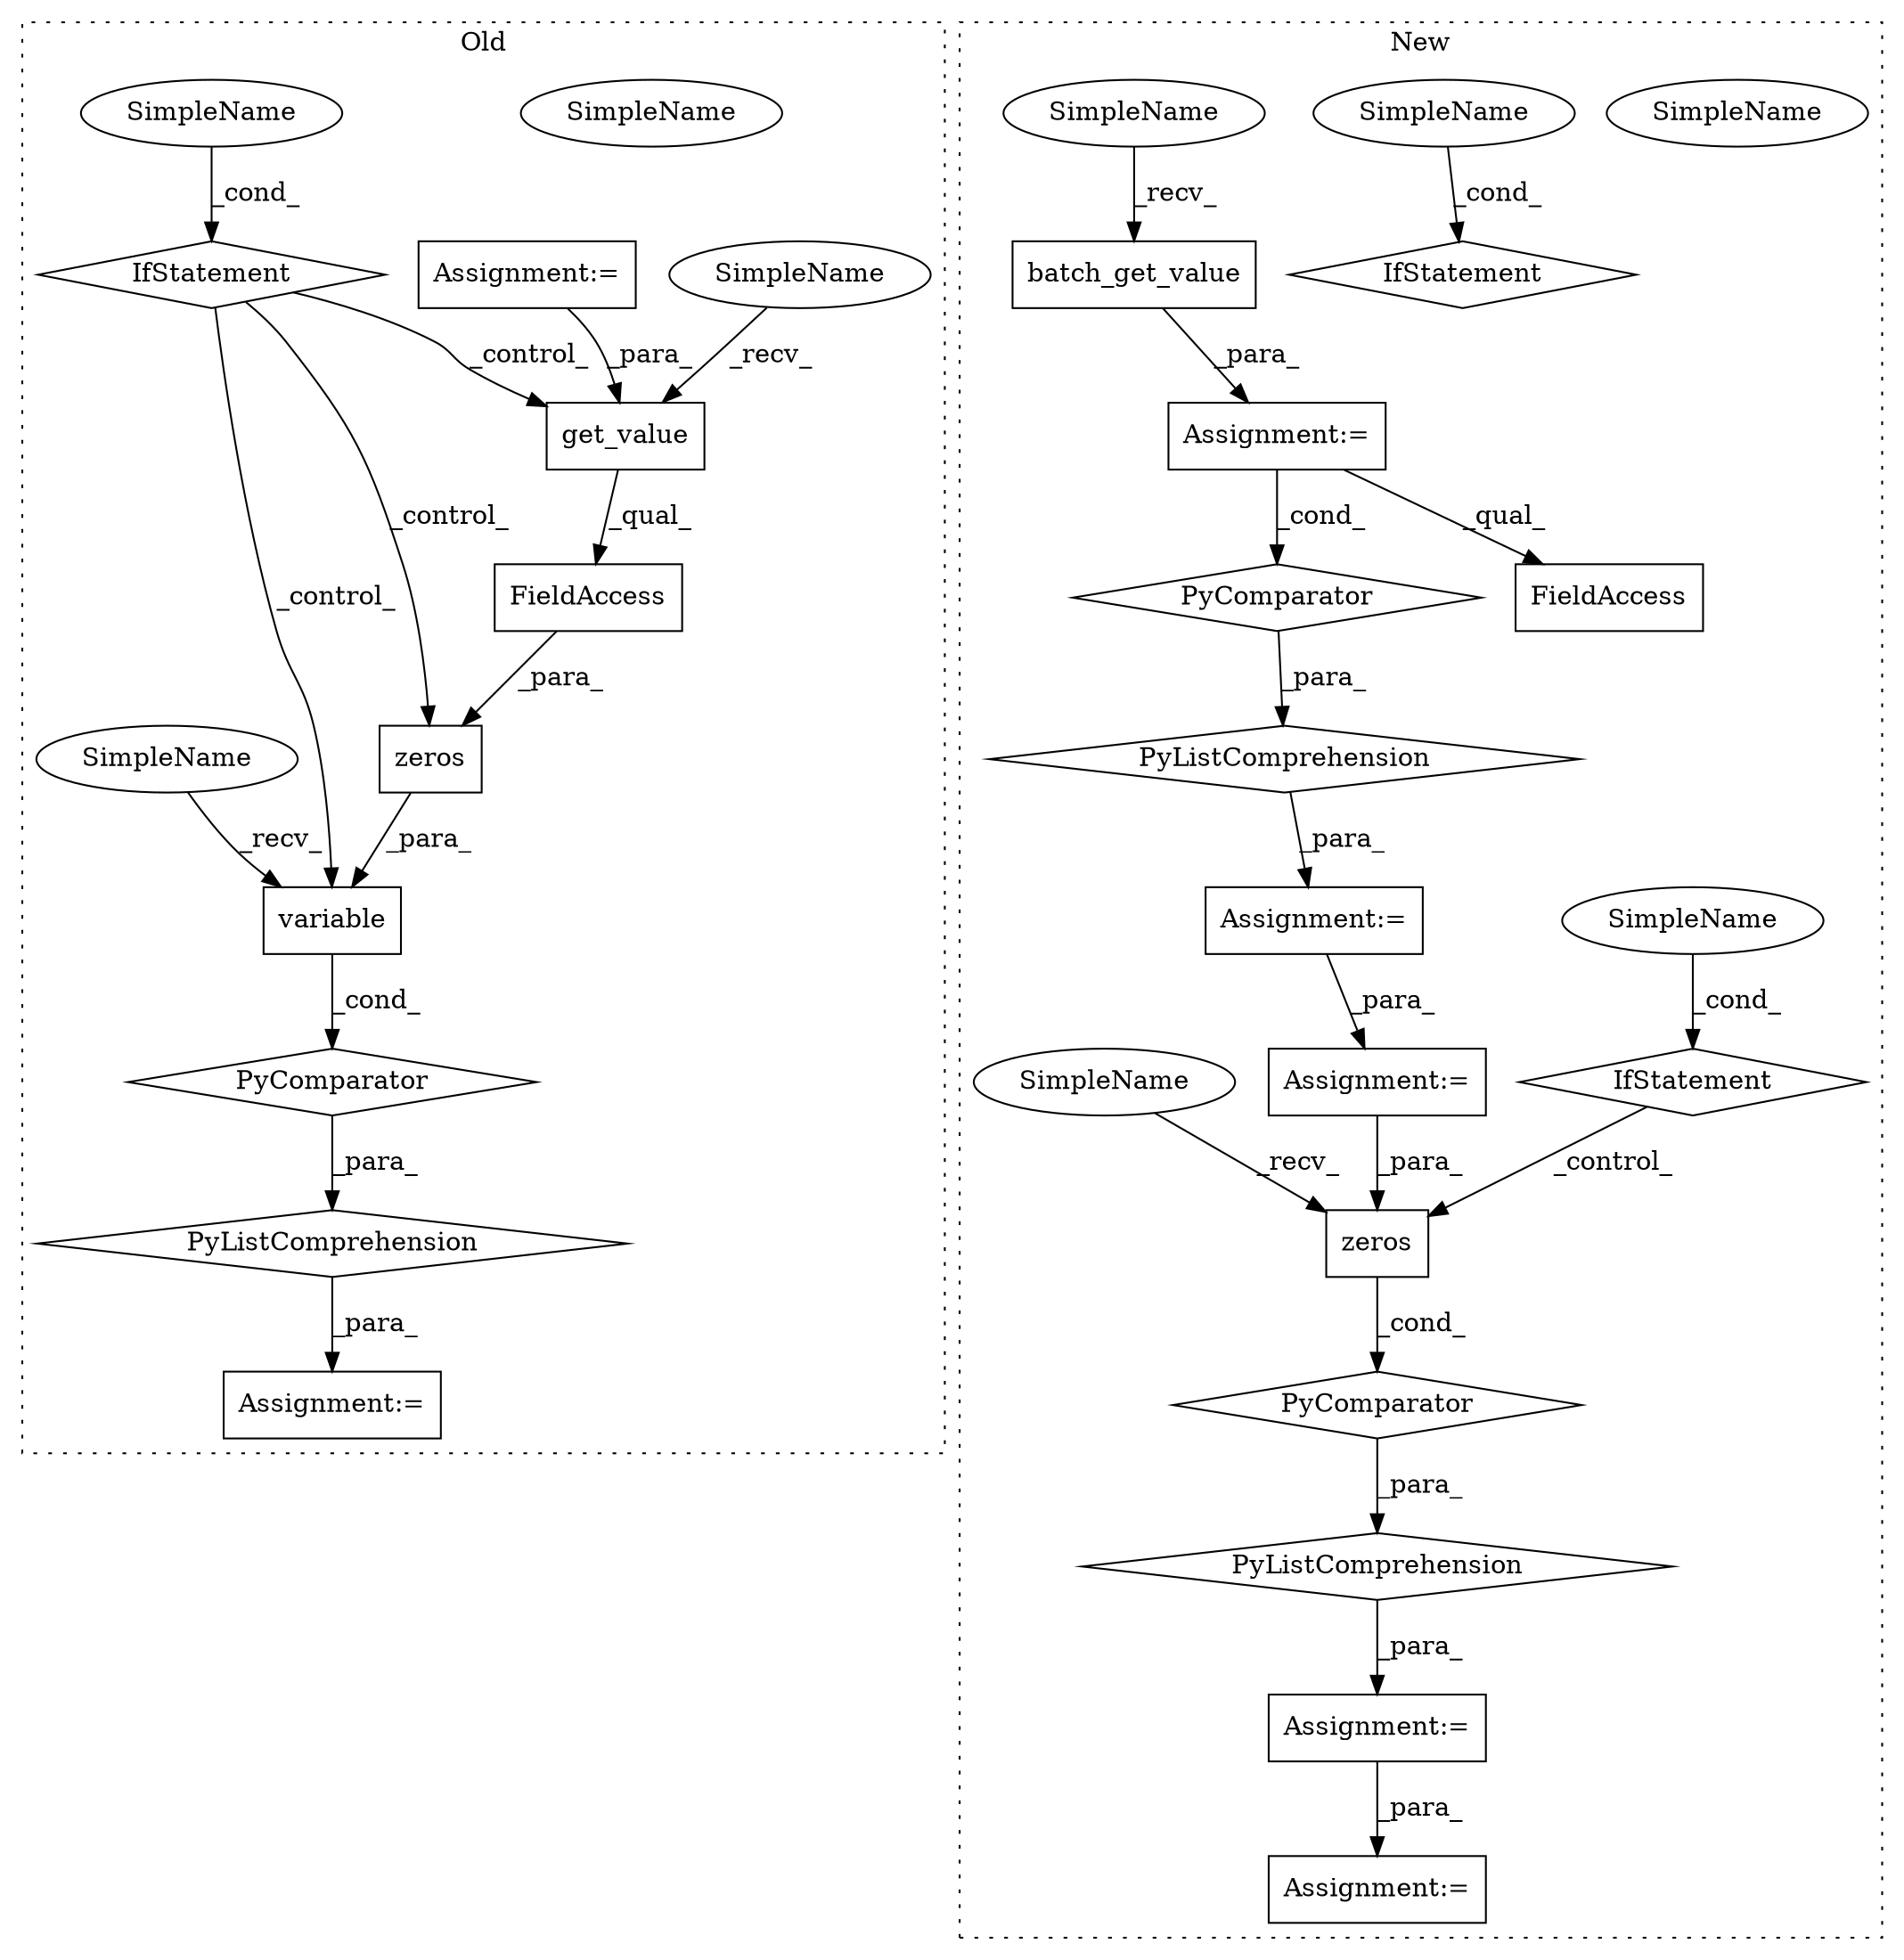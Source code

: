 digraph G {
subgraph cluster0 {
1 [label="variable" a="32" s="5745,5793" l="9,1" shape="box"];
6 [label="Assignment:=" a="7" s="5725" l="12" shape="box"];
7 [label="get_value" a="32" s="5774,5785" l="10,1" shape="box"];
9 [label="PyComparator" a="113" s="5852" l="22" shape="diamond"];
10 [label="FieldAccess" a="22" s="5766" l="26" shape="box"];
12 [label="IfStatement" a="25" s="5852" l="22" shape="diamond"];
13 [label="SimpleName" a="42" s="5869" l="5" shape="ellipse"];
14 [label="PyListComprehension" a="109" s="5737" l="145" shape="diamond"];
16 [label="zeros" a="32" s="5760,5792" l="6,1" shape="box"];
21 [label="Assignment:=" a="7" s="5852" l="22" shape="box"];
26 [label="SimpleName" a="42" s="5869" l="5" shape="ellipse"];
29 [label="SimpleName" a="42" s="5766" l="7" shape="ellipse"];
30 [label="SimpleName" a="42" s="5737" l="7" shape="ellipse"];
label = "Old";
style="dotted";
}
subgraph cluster1 {
2 [label="PyListComprehension" a="109" s="5856" l="120" shape="diamond"];
3 [label="PyComparator" a="113" s="5921" l="47" shape="diamond"];
4 [label="Assignment:=" a="7" s="5844" l="12" shape="box"];
5 [label="Assignment:=" a="7" s="5921" l="47" shape="box"];
8 [label="PyComparator" a="113" s="6078" l="26" shape="diamond"];
11 [label="FieldAccess" a="22" s="5856" l="7" shape="box"];
15 [label="Assignment:=" a="7" s="5988" l="12" shape="box"];
17 [label="PyListComprehension" a="109" s="6000" l="112" shape="diamond"];
18 [label="Assignment:=" a="7" s="6124" l="1" shape="box"];
19 [label="Assignment:=" a="7" s="6078" l="26" shape="box"];
20 [label="batch_get_value" a="32" s="5936,5958" l="16,1" shape="box"];
22 [label="zeros" a="32" s="6008,6019" l="6,1" shape="box"];
23 [label="IfStatement" a="25" s="6078" l="26" shape="diamond"];
24 [label="IfStatement" a="25" s="5921" l="47" shape="diamond"];
25 [label="SimpleName" a="42" s="6099" l="5" shape="ellipse"];
27 [label="SimpleName" a="42" s="5963" l="5" shape="ellipse"];
28 [label="SimpleName" a="42" s="6099" l="5" shape="ellipse"];
31 [label="SimpleName" a="42" s="5928" l="7" shape="ellipse"];
32 [label="SimpleName" a="42" s="6000" l="7" shape="ellipse"];
label = "New";
style="dotted";
}
1 -> 9 [label="_cond_"];
2 -> 4 [label="_para_"];
3 -> 2 [label="_para_"];
4 -> 19 [label="_para_"];
5 -> 11 [label="_qual_"];
5 -> 3 [label="_cond_"];
7 -> 10 [label="_qual_"];
8 -> 17 [label="_para_"];
9 -> 14 [label="_para_"];
10 -> 16 [label="_para_"];
12 -> 16 [label="_control_"];
12 -> 7 [label="_control_"];
12 -> 1 [label="_control_"];
14 -> 6 [label="_para_"];
15 -> 18 [label="_para_"];
16 -> 1 [label="_para_"];
17 -> 15 [label="_para_"];
19 -> 22 [label="_para_"];
20 -> 5 [label="_para_"];
21 -> 7 [label="_para_"];
22 -> 8 [label="_cond_"];
23 -> 22 [label="_control_"];
26 -> 12 [label="_cond_"];
27 -> 24 [label="_cond_"];
28 -> 23 [label="_cond_"];
29 -> 7 [label="_recv_"];
30 -> 1 [label="_recv_"];
31 -> 20 [label="_recv_"];
32 -> 22 [label="_recv_"];
}